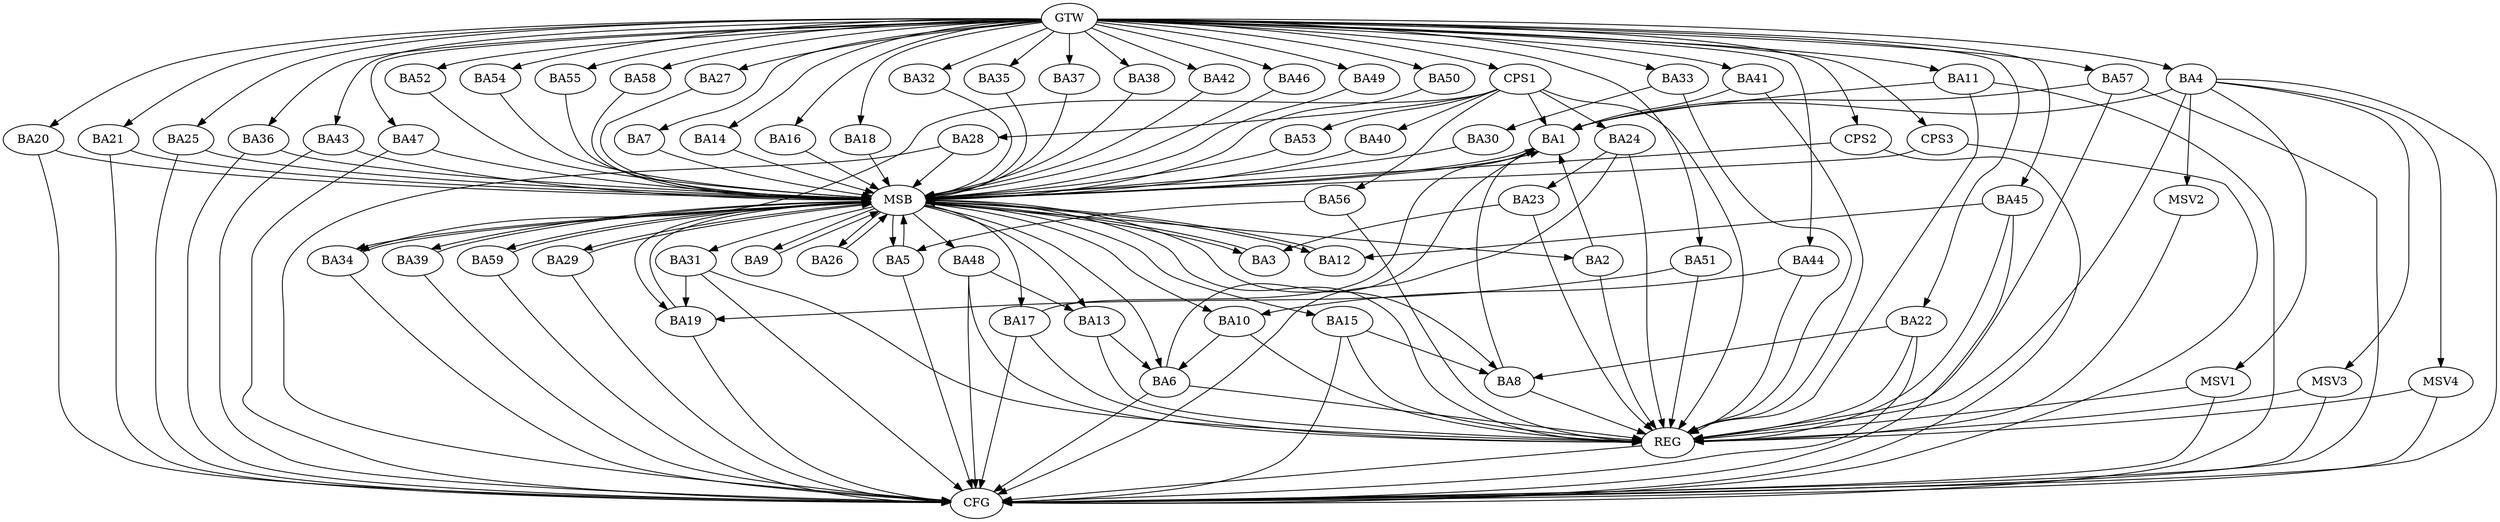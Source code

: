 strict digraph G {
  BA1 [ label="BA1" ];
  BA2 [ label="BA2" ];
  BA3 [ label="BA3" ];
  BA4 [ label="BA4" ];
  BA5 [ label="BA5" ];
  BA6 [ label="BA6" ];
  BA7 [ label="BA7" ];
  BA8 [ label="BA8" ];
  BA9 [ label="BA9" ];
  BA10 [ label="BA10" ];
  BA11 [ label="BA11" ];
  BA12 [ label="BA12" ];
  BA13 [ label="BA13" ];
  BA14 [ label="BA14" ];
  BA15 [ label="BA15" ];
  BA16 [ label="BA16" ];
  BA17 [ label="BA17" ];
  BA18 [ label="BA18" ];
  BA19 [ label="BA19" ];
  BA20 [ label="BA20" ];
  BA21 [ label="BA21" ];
  BA22 [ label="BA22" ];
  BA23 [ label="BA23" ];
  BA24 [ label="BA24" ];
  BA25 [ label="BA25" ];
  BA26 [ label="BA26" ];
  BA27 [ label="BA27" ];
  BA28 [ label="BA28" ];
  BA29 [ label="BA29" ];
  BA30 [ label="BA30" ];
  BA31 [ label="BA31" ];
  BA32 [ label="BA32" ];
  BA33 [ label="BA33" ];
  BA34 [ label="BA34" ];
  BA35 [ label="BA35" ];
  BA36 [ label="BA36" ];
  BA37 [ label="BA37" ];
  BA38 [ label="BA38" ];
  BA39 [ label="BA39" ];
  BA40 [ label="BA40" ];
  BA41 [ label="BA41" ];
  BA42 [ label="BA42" ];
  BA43 [ label="BA43" ];
  BA44 [ label="BA44" ];
  BA45 [ label="BA45" ];
  BA46 [ label="BA46" ];
  BA47 [ label="BA47" ];
  BA48 [ label="BA48" ];
  BA49 [ label="BA49" ];
  BA50 [ label="BA50" ];
  BA51 [ label="BA51" ];
  BA52 [ label="BA52" ];
  BA53 [ label="BA53" ];
  BA54 [ label="BA54" ];
  BA55 [ label="BA55" ];
  BA56 [ label="BA56" ];
  BA57 [ label="BA57" ];
  BA58 [ label="BA58" ];
  BA59 [ label="BA59" ];
  CPS1 [ label="CPS1" ];
  CPS2 [ label="CPS2" ];
  CPS3 [ label="CPS3" ];
  GTW [ label="GTW" ];
  REG [ label="REG" ];
  MSB [ label="MSB" ];
  CFG [ label="CFG" ];
  MSV1 [ label="MSV1" ];
  MSV2 [ label="MSV2" ];
  MSV3 [ label="MSV3" ];
  MSV4 [ label="MSV4" ];
  BA2 -> BA1;
  BA4 -> BA1;
  BA6 -> BA1;
  BA8 -> BA1;
  BA10 -> BA6;
  BA11 -> BA1;
  BA13 -> BA6;
  BA15 -> BA8;
  BA17 -> BA1;
  BA22 -> BA8;
  BA23 -> BA3;
  BA24 -> BA23;
  BA31 -> BA19;
  BA33 -> BA30;
  BA41 -> BA1;
  BA44 -> BA10;
  BA45 -> BA12;
  BA48 -> BA13;
  BA51 -> BA19;
  BA56 -> BA5;
  BA57 -> BA1;
  CPS1 -> BA34;
  CPS1 -> BA24;
  CPS1 -> BA53;
  CPS1 -> BA40;
  CPS1 -> BA1;
  CPS1 -> BA28;
  CPS1 -> BA56;
  GTW -> BA4;
  GTW -> BA7;
  GTW -> BA11;
  GTW -> BA14;
  GTW -> BA16;
  GTW -> BA18;
  GTW -> BA20;
  GTW -> BA21;
  GTW -> BA22;
  GTW -> BA25;
  GTW -> BA27;
  GTW -> BA32;
  GTW -> BA33;
  GTW -> BA35;
  GTW -> BA36;
  GTW -> BA37;
  GTW -> BA38;
  GTW -> BA41;
  GTW -> BA42;
  GTW -> BA43;
  GTW -> BA44;
  GTW -> BA45;
  GTW -> BA46;
  GTW -> BA47;
  GTW -> BA49;
  GTW -> BA50;
  GTW -> BA51;
  GTW -> BA52;
  GTW -> BA54;
  GTW -> BA55;
  GTW -> BA57;
  GTW -> BA58;
  GTW -> CPS1;
  GTW -> CPS2;
  GTW -> CPS3;
  BA2 -> REG;
  BA4 -> REG;
  BA6 -> REG;
  BA8 -> REG;
  BA10 -> REG;
  BA11 -> REG;
  BA13 -> REG;
  BA15 -> REG;
  BA17 -> REG;
  BA22 -> REG;
  BA23 -> REG;
  BA24 -> REG;
  BA31 -> REG;
  BA33 -> REG;
  BA41 -> REG;
  BA44 -> REG;
  BA45 -> REG;
  BA48 -> REG;
  BA51 -> REG;
  BA56 -> REG;
  BA57 -> REG;
  CPS1 -> REG;
  BA1 -> MSB;
  MSB -> BA2;
  MSB -> REG;
  BA3 -> MSB;
  MSB -> BA1;
  BA5 -> MSB;
  MSB -> BA3;
  BA7 -> MSB;
  BA9 -> MSB;
  MSB -> BA8;
  BA12 -> MSB;
  BA14 -> MSB;
  MSB -> BA12;
  BA16 -> MSB;
  MSB -> BA5;
  BA18 -> MSB;
  MSB -> BA10;
  BA19 -> MSB;
  BA20 -> MSB;
  BA21 -> MSB;
  BA25 -> MSB;
  MSB -> BA13;
  BA26 -> MSB;
  BA27 -> MSB;
  BA28 -> MSB;
  MSB -> BA19;
  BA29 -> MSB;
  MSB -> BA17;
  BA30 -> MSB;
  MSB -> BA29;
  BA32 -> MSB;
  BA34 -> MSB;
  BA35 -> MSB;
  MSB -> BA26;
  BA36 -> MSB;
  BA37 -> MSB;
  BA38 -> MSB;
  BA39 -> MSB;
  BA40 -> MSB;
  MSB -> BA31;
  BA42 -> MSB;
  MSB -> BA6;
  BA43 -> MSB;
  BA46 -> MSB;
  MSB -> BA34;
  BA47 -> MSB;
  BA49 -> MSB;
  BA50 -> MSB;
  MSB -> BA39;
  BA52 -> MSB;
  BA53 -> MSB;
  MSB -> BA48;
  BA54 -> MSB;
  BA55 -> MSB;
  MSB -> BA9;
  BA58 -> MSB;
  BA59 -> MSB;
  CPS2 -> MSB;
  MSB -> BA15;
  CPS3 -> MSB;
  MSB -> BA59;
  BA47 -> CFG;
  CPS2 -> CFG;
  BA21 -> CFG;
  BA17 -> CFG;
  BA22 -> CFG;
  BA15 -> CFG;
  BA31 -> CFG;
  BA6 -> CFG;
  BA25 -> CFG;
  CPS3 -> CFG;
  BA36 -> CFG;
  BA59 -> CFG;
  BA5 -> CFG;
  BA20 -> CFG;
  BA39 -> CFG;
  BA29 -> CFG;
  BA11 -> CFG;
  BA43 -> CFG;
  BA45 -> CFG;
  BA48 -> CFG;
  BA19 -> CFG;
  BA4 -> CFG;
  BA28 -> CFG;
  BA34 -> CFG;
  BA57 -> CFG;
  BA24 -> CFG;
  REG -> CFG;
  BA4 -> MSV1;
  MSV1 -> REG;
  MSV1 -> CFG;
  BA4 -> MSV2;
  BA4 -> MSV3;
  BA4 -> MSV4;
  MSV2 -> REG;
  MSV3 -> REG;
  MSV3 -> CFG;
  MSV4 -> REG;
  MSV4 -> CFG;
}

